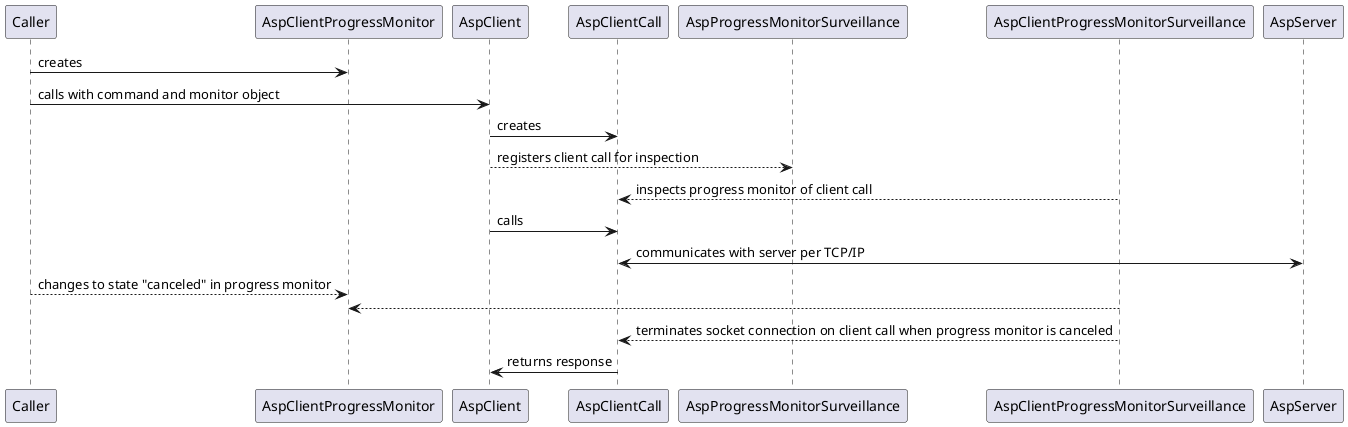 @startuml

    Caller -> AspClientProgressMonitor: creates 
    Caller -> AspClient :calls with command and monitor object
    AspClient -> AspClientCall :creates 
    AspClient --> AspProgressMonitorSurveillance :registers client call for inspection 
    AspClientCall <-- AspClientProgressMonitorSurveillance : inspects progress monitor of client call
    AspClient -> AspClientCall :calls
    AspClientCall <-> AspServer :communicates with server per TCP/IP
    Caller --> AspClientProgressMonitor: changes to state "canceled" in progress monitor 
    AspClientProgressMonitor <--AspClientProgressMonitorSurveillance
    AspClientCall <-- AspClientProgressMonitorSurveillance : terminates socket connection on client call when progress monitor is canceled
    AspClient <- AspClientCall : returns response 
@enduml